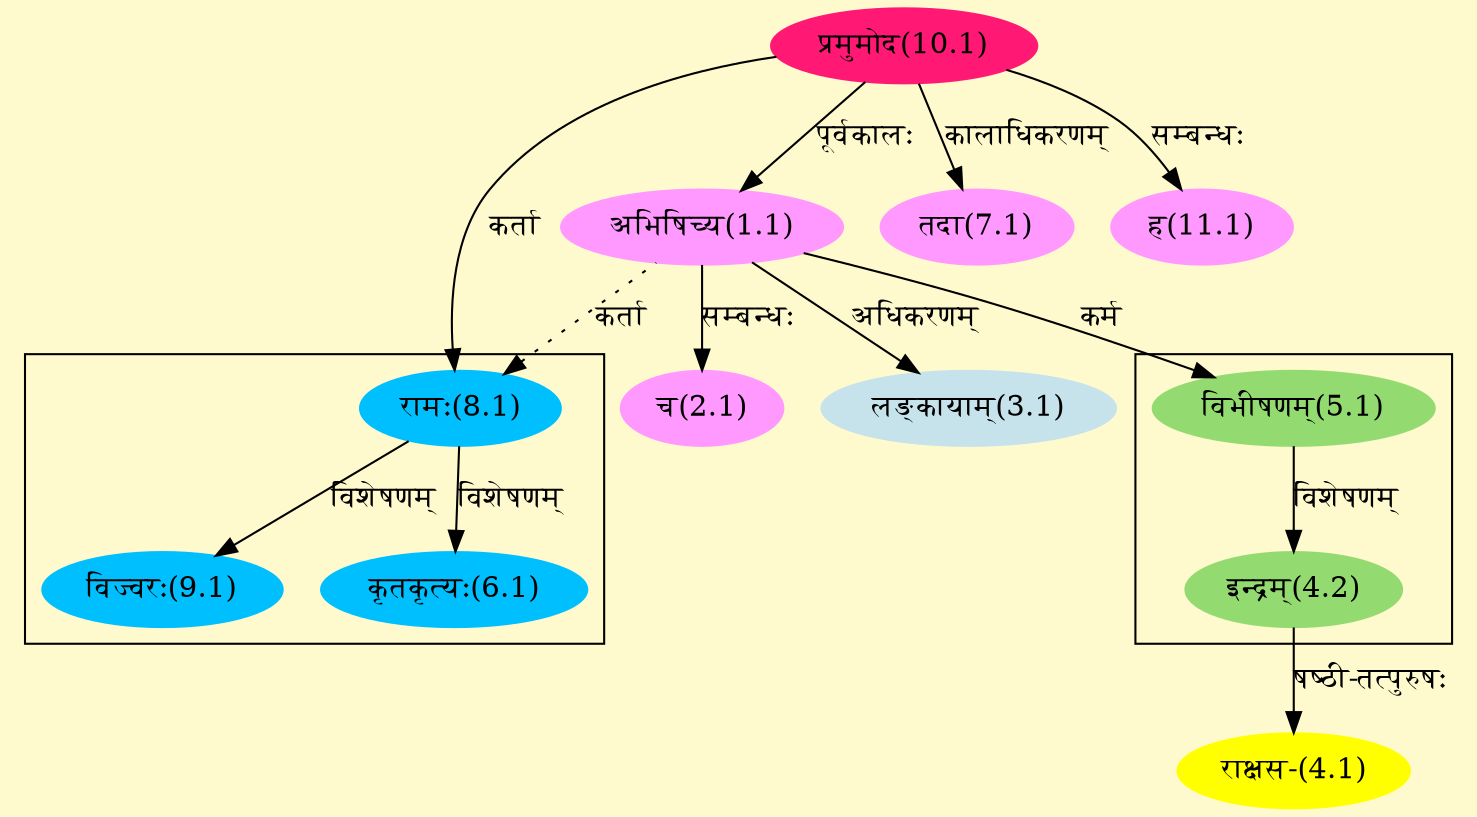 digraph G{
rankdir=BT;
 compound=true;
 bgcolor="lemonchiffon1";

subgraph cluster_1{
Node4_2 [style=filled, color="#93DB70" label = "इन्द्रम्(4.2)"]
Node5_1 [style=filled, color="#93DB70" label = "विभीषणम्(5.1)"]

}

subgraph cluster_2{
Node6_1 [style=filled, color="#00BFFF" label = "कृतकृत्यः(6.1)"]
Node8_1 [style=filled, color="#00BFFF" label = "रामः(8.1)"]
Node9_1 [style=filled, color="#00BFFF" label = "विज्वरः(9.1)"]

}
Node1_1 [style=filled, color="#FF99FF" label = "अभिषिच्य(1.1)"]
Node10_1 [style=filled, color="#FF1975" label = "प्रमुमोद(10.1)"]
Node2_1 [style=filled, color="#FF99FF" label = "च(2.1)"]
Node3_1 [style=filled, color="#C6E2EB" label = "लङ्कायाम्(3.1)"]
Node4_1 [style=filled, color="#FFFF00" label = "राक्षस-(4.1)"]
Node4_2 [style=filled, color="#93DB70" label = "इन्द्रम्(4.2)"]
Node5_1 [style=filled, color="#93DB70" label = "विभीषणम्(5.1)"]
Node7_1 [style=filled, color="#FF99FF" label = "तदा(7.1)"]
Node8_1 [style=filled, color="#00BFFF" label = "रामः(8.1)"]
Node [style=filled, color="" label = "()"]
Node11_1 [style=filled, color="#FF99FF" label = "ह(11.1)"]
/* Start of Relations section */

Node1_1 -> Node10_1 [  label="पूर्वकालः"  dir="back" ]
Node2_1 -> Node1_1 [  label="सम्बन्धः"  dir="back" ]
Node3_1 -> Node1_1 [  label="अधिकरणम्"  dir="back" ]
Node4_1 -> Node4_2 [  label="षष्ठी-तत्पुरुषः"  dir="back" ]
Node4_2 -> Node5_1 [  label="विशेषणम्"  dir="back" ]
Node5_1 -> Node1_1 [  label="कर्म"  dir="back" ]
Node6_1 -> Node8_1 [  label="विशेषणम्"  dir="back" ]
Node7_1 -> Node10_1 [  label="कालाधिकरणम्"  dir="back" ]
Node8_1 -> Node10_1 [  label="कर्ता"  dir="back" ]
Node8_1 -> Node1_1 [ style=dotted label="कर्ता"  dir="back" ]
Node9_1 -> Node8_1 [  label="विशेषणम्"  dir="back" ]
Node11_1 -> Node10_1 [  label="सम्बन्धः"  dir="back" ]
}

